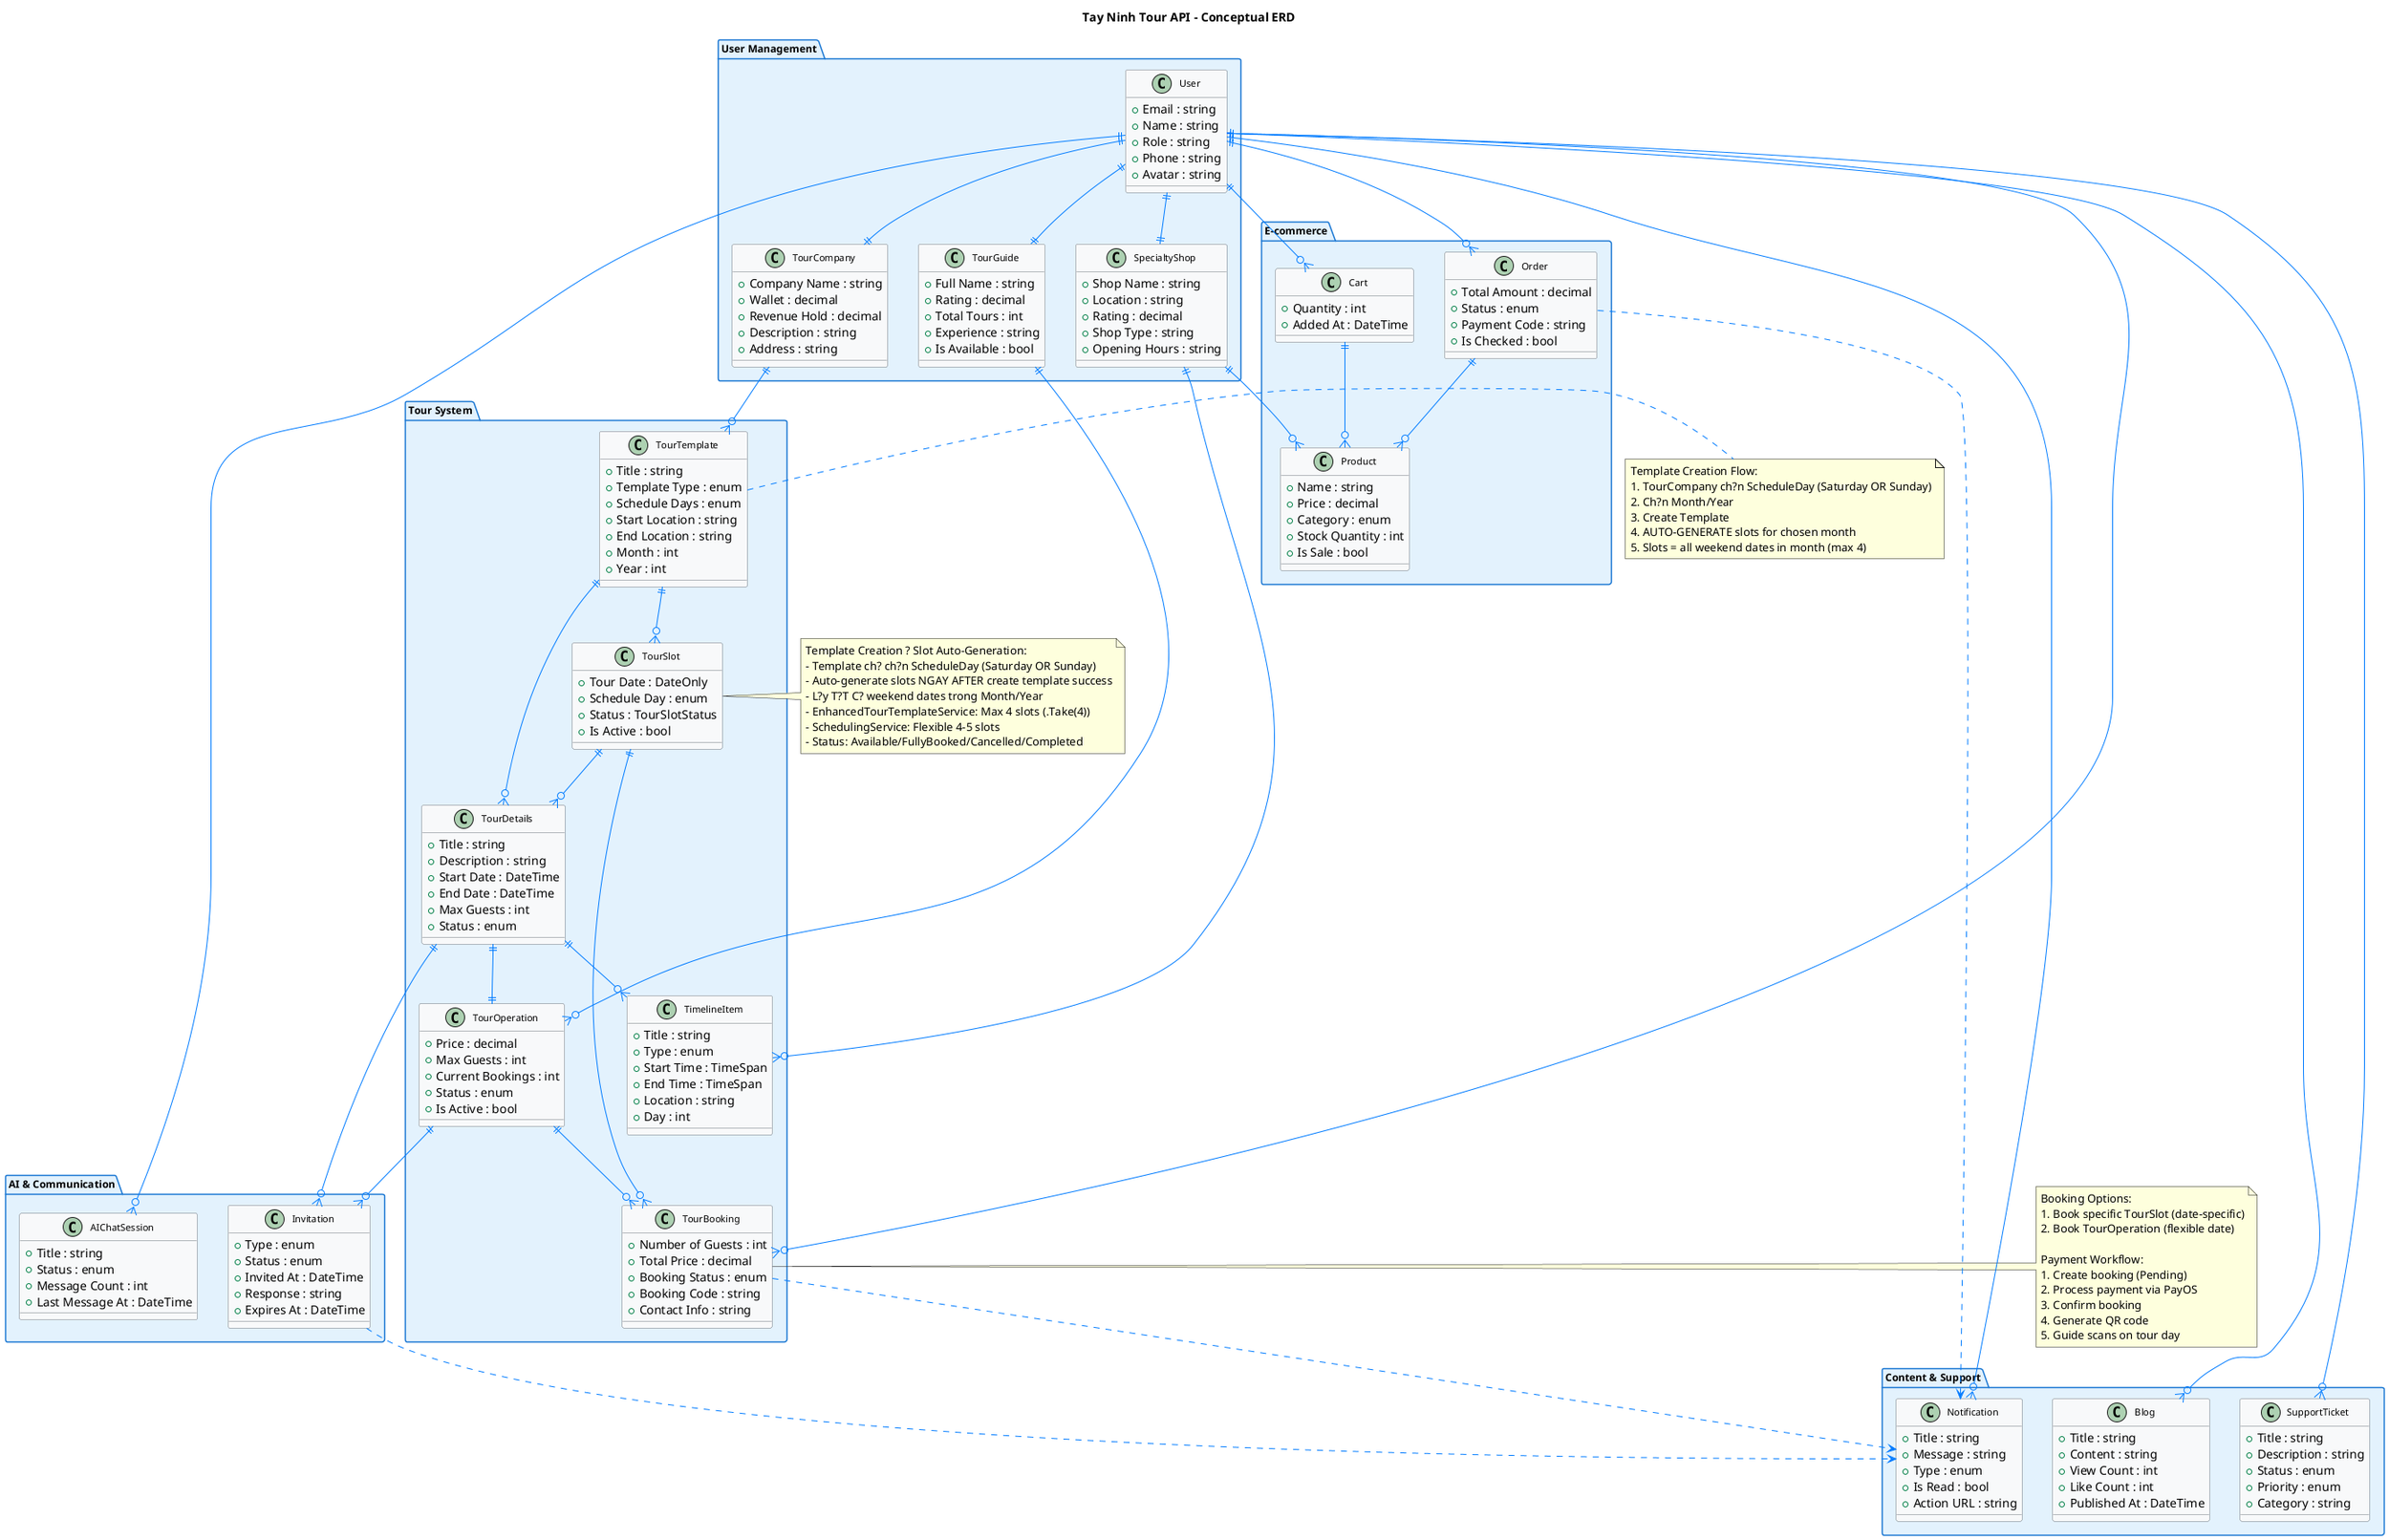 @startuml TayNinhTourApi_Conceptual_ERD

skinparam backgroundColor white
skinparam class {
    BackgroundColor #F8F9FA
    BorderColor #6C757D
    ArrowColor #007BFF
    FontSize 11
}

skinparam package {
    BackgroundColor #E3F2FD
    BorderColor #1976D2
    FontSize 12
    FontStyle bold
}

title Tay Ninh Tour API - Conceptual ERD

package "User Management" {
    class User {
        + Email : string
        + Name : string
        + Role : string
        + Phone : string
        + Avatar : string
    }
    
    class TourCompany {
        + Company Name : string
        + Wallet : decimal
        + Revenue Hold : decimal
        + Description : string
        + Address : string
    }
    
    class TourGuide {
        + Full Name : string
        + Rating : decimal
        + Total Tours : int
        + Experience : string
        + Is Available : bool
    }
    
    class SpecialtyShop {
        + Shop Name : string
        + Location : string
        + Rating : decimal
        + Shop Type : string
        + Opening Hours : string
    }
}

package "Tour System" {
    class TourTemplate {
        + Title : string
        + Template Type : enum
        + Schedule Days : enum
        + Start Location : string
        + End Location : string
        + Month : int
        + Year : int
    }
    
    class TourSlot {
        + Tour Date : DateOnly
        + Schedule Day : enum
        + Status : TourSlotStatus
        + Is Active : bool
    }
    
    class TourDetails {
        + Title : string
        + Description : string
        + Start Date : DateTime
        + End Date : DateTime
        + Max Guests : int
        + Status : enum
    }
    
    class TourOperation {
        + Price : decimal
        + Max Guests : int
        + Current Bookings : int
        + Status : enum
        + Is Active : bool
    }
    
    class TourBooking {
        + Number of Guests : int
        + Total Price : decimal
        + Booking Status : enum
        + Booking Code : string
        + Contact Info : string
    }
    
    class TimelineItem {
        + Title : string
        + Type : enum
        + Start Time : TimeSpan
        + End Time : TimeSpan
        + Location : string
        + Day : int
    }
}

package "E-commerce" {
    class Product {
        + Name : string
        + Price : decimal
        + Category : enum
        + Stock Quantity : int
        + Is Sale : bool
    }
    
    class Order {
        + Total Amount : decimal
        + Status : enum
        + Payment Code : string
        + Is Checked : bool
    }
    
    class Cart {
        + Quantity : int
        + Added At : DateTime
    }
}

package "Content & Support" {
    class Blog {
        + Title : string
        + Content : string
        + View Count : int
        + Like Count : int
        + Published At : DateTime
    }
    
    class SupportTicket {
        + Title : string
        + Description : string
        + Status : enum
        + Priority : enum
        + Category : string
    }
    
    class Notification {
        + Title : string
        + Message : string
        + Type : enum
        + Is Read : bool
        + Action URL : string
    }
}

package "AI & Communication" {
    class AIChatSession {
        + Title : string
        + Status : enum
        + Message Count : int
        + Last Message At : DateTime
    }
    
    class Invitation {
        + Type : enum
        + Status : enum
        + Invited At : DateTime
        + Response : string
        + Expires At : DateTime
    }
}

' User Relationships
User ||--|| TourCompany
User ||--|| TourGuide  
User ||--|| SpecialtyShop

' Tour System Relationships - Updated with TourSlot
TourCompany ||--o{ TourTemplate
TourTemplate ||--o{ TourSlot
TourTemplate ||--o{ TourDetails
TourSlot ||--o{ TourDetails
TourDetails ||--|| TourOperation
TourGuide ||--o{ TourOperation
TourOperation ||--o{ TourBooking
TourSlot ||--o{ TourBooking
User ||--o{ TourBooking
TourDetails ||--o{ TimelineItem
SpecialtyShop ||--o{ TimelineItem

' E-commerce Relationships
SpecialtyShop ||--o{ Product
User ||--o{ Order
User ||--o{ Cart
Order ||--o{ Product
Cart ||--o{ Product

' Content System
User ||--o{ Blog
User ||--o{ SupportTicket

' Communication System
User ||--o{ Notification
User ||--o{ AIChatSession
TourOperation ||--o{ Invitation
TourDetails ||--o{ Invitation

' Cross-system Triggers
TourBooking ..> Notification
Order ..> Notification  
Invitation ..> Notification

note right of TourSlot
Template Creation ? Slot Auto-Generation:
- Template ch? ch?n ScheduleDay (Saturday OR Sunday)
- Auto-generate slots NGAY AFTER create template success
- L?y T?T C? weekend dates trong Month/Year
- EnhancedTourTemplateService: Max 4 slots (.Take(4))
- SchedulingService: Flexible 4-5 slots
- Status: Available/FullyBooked/Cancelled/Completed
end note

note right of TourBooking
Booking Options:
1. Book specific TourSlot (date-specific)
2. Book TourOperation (flexible date)

Payment Workflow:
1. Create booking (Pending)
2. Process payment via PayOS
3. Confirm booking
4. Generate QR code
5. Guide scans on tour day
end note

note right of TourTemplate
Template Creation Flow:
1. TourCompany ch?n ScheduleDay (Saturday OR Sunday)
2. Ch?n Month/Year
3. Create Template
4. AUTO-GENERATE slots for chosen month
5. Slots = all weekend dates in month (max 4)
end note

@enduml